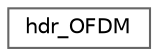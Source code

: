 digraph "Graphical Class Hierarchy"
{
 // LATEX_PDF_SIZE
  bgcolor="transparent";
  edge [fontname=Helvetica,fontsize=10,labelfontname=Helvetica,labelfontsize=10];
  node [fontname=Helvetica,fontsize=10,shape=box,height=0.2,width=0.4];
  rankdir="LR";
  Node0 [id="Node000000",label="hdr_OFDM",height=0.2,width=0.4,color="grey40", fillcolor="white", style="filled",URL="$structhdr__OFDM.html",tooltip="Header of the OFDM message with fields to implement a multi carrier system."];
}
